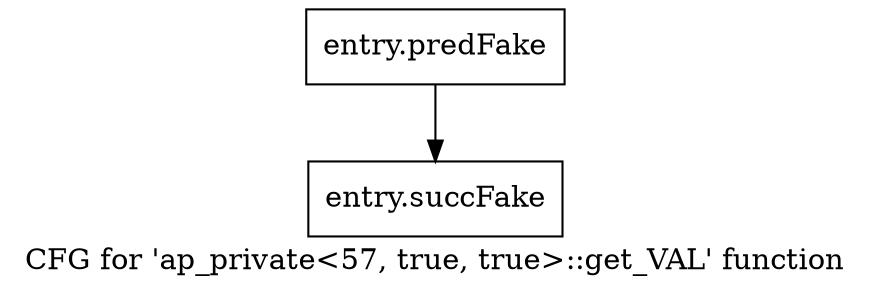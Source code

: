 digraph "CFG for 'ap_private\<57, true, true\>::get_VAL' function" {
	label="CFG for 'ap_private\<57, true, true\>::get_VAL' function";

	Node0x3ca3fe0 [shape=record,filename="",linenumber="",label="{entry.predFake}"];
	Node0x3ca3fe0 -> Node0x3ea6c50[ callList="" memoryops="" filename="/tools/Xilinx/Vitis_HLS/2022.1/include/etc/ap_private.h" execusionnum="6400"];
	Node0x3ea6c50 [shape=record,filename="/tools/Xilinx/Vitis_HLS/2022.1/include/etc/ap_private.h",linenumber="1435",label="{entry.succFake}"];
}
